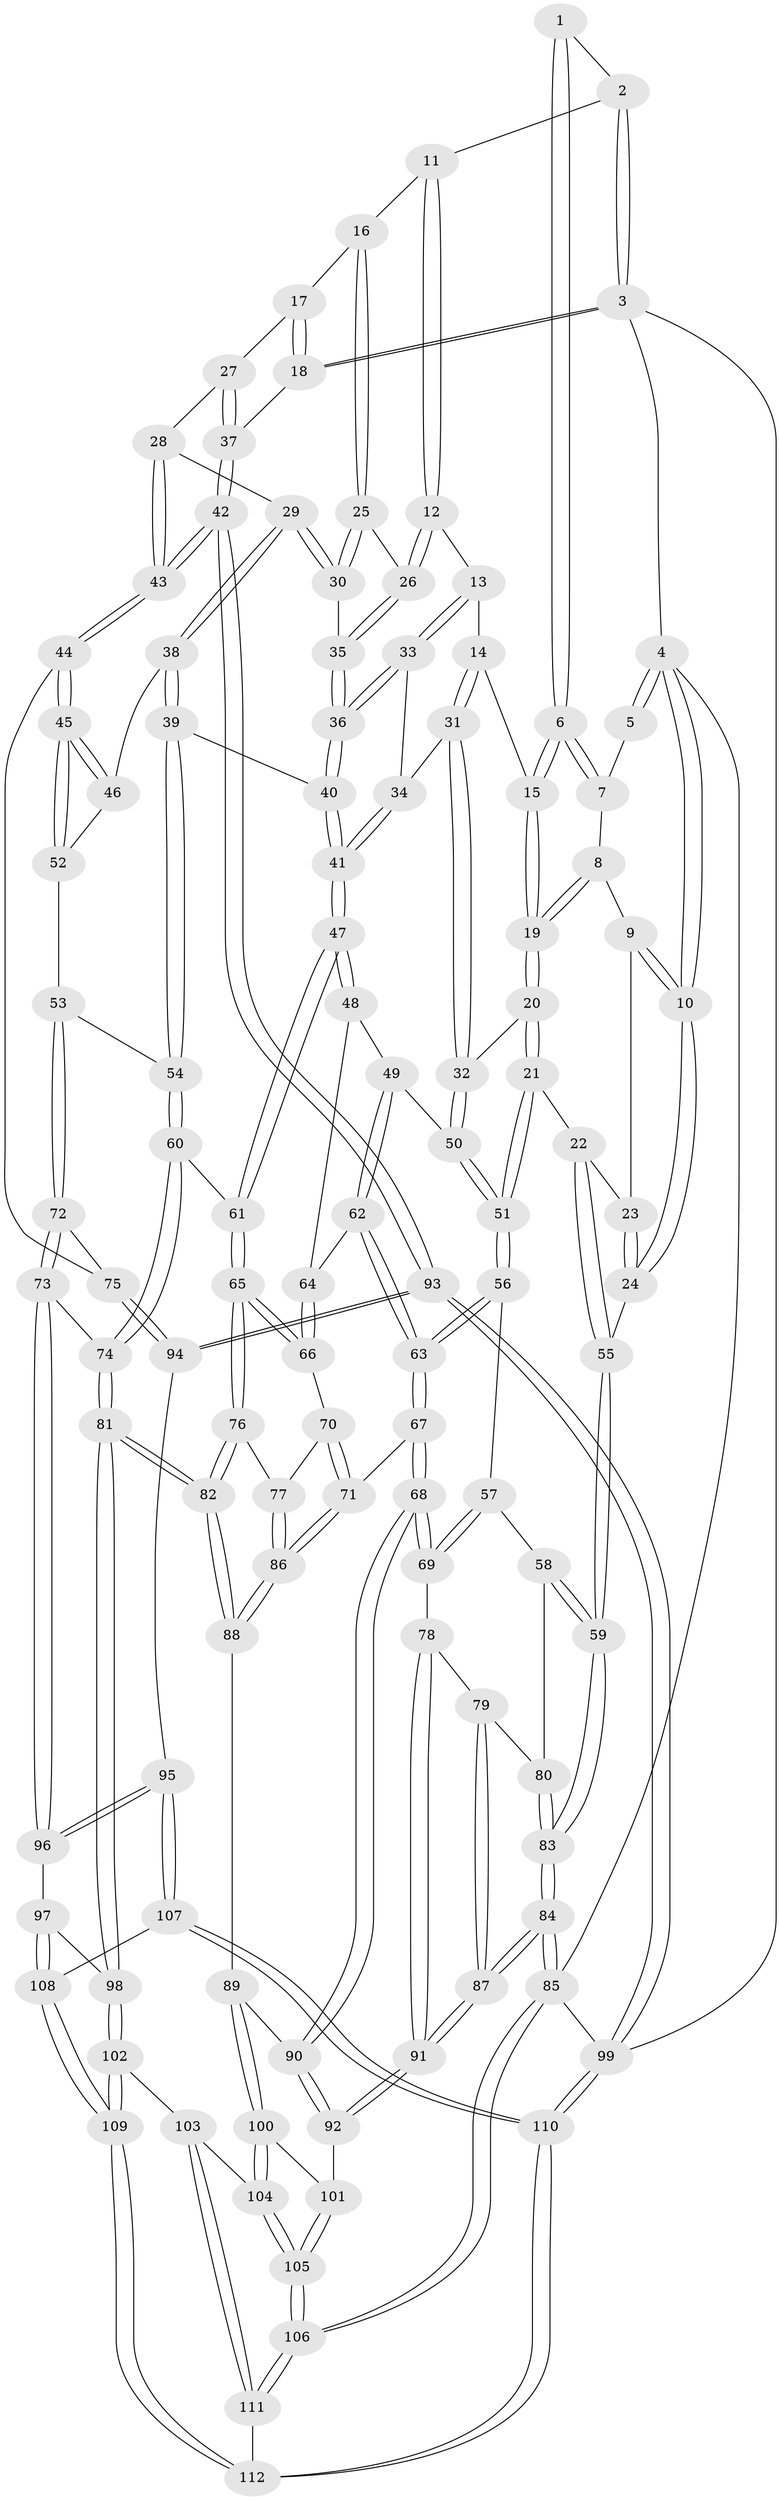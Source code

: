 // Generated by graph-tools (version 1.1) at 2025/51/03/09/25 03:51:10]
// undirected, 112 vertices, 277 edges
graph export_dot {
graph [start="1"]
  node [color=gray90,style=filled];
  1 [pos="+0.4585388801807042+0"];
  2 [pos="+0.6402397288873479+0"];
  3 [pos="+1+0"];
  4 [pos="+0+0"];
  5 [pos="+0.17764557981259332+0"];
  6 [pos="+0.3760909627783794+0.07966570942335753"];
  7 [pos="+0.18925761239724645+0"];
  8 [pos="+0.1854288831446276+0"];
  9 [pos="+0.061315482710180086+0.07117830067653745"];
  10 [pos="+0+0"];
  11 [pos="+0.6416011367625768+0"];
  12 [pos="+0.585902016974147+0.09176915786022176"];
  13 [pos="+0.529895301854659+0.12843165215549673"];
  14 [pos="+0.4436049502865999+0.1393631085112918"];
  15 [pos="+0.37704065128914815+0.08948982553054279"];
  16 [pos="+0.8089308524877863+0.10430729558035702"];
  17 [pos="+0.866365612953042+0.09011800565542359"];
  18 [pos="+1+0"];
  19 [pos="+0.2149790816568753+0.18563094214176423"];
  20 [pos="+0.20885999296806085+0.20296918981127574"];
  21 [pos="+0.07467894757363354+0.2804826134985"];
  22 [pos="+0.05991583785976558+0.28051974635800814"];
  23 [pos="+0.05696339893672917+0.09762472326363437"];
  24 [pos="+0+0"];
  25 [pos="+0.779907239803574+0.18976203674172393"];
  26 [pos="+0.6637813873743397+0.18156514977916427"];
  27 [pos="+0.9850199676303835+0.21979605378512718"];
  28 [pos="+0.8619876862006672+0.2797570871935378"];
  29 [pos="+0.8432991071121873+0.280730742836695"];
  30 [pos="+0.8355715713893448+0.2717719155217012"];
  31 [pos="+0.38288855156962204+0.2950224468570628"];
  32 [pos="+0.36865185170584774+0.29972774477974534"];
  33 [pos="+0.5264750963555477+0.27583354316898445"];
  34 [pos="+0.431154360844171+0.3077216363378417"];
  35 [pos="+0.6291196035779798+0.2924438009184407"];
  36 [pos="+0.615561145620928+0.3187506977359588"];
  37 [pos="+1+0.16401527605244312"];
  38 [pos="+0.8038757747436985+0.3490121375667607"];
  39 [pos="+0.7016349003207105+0.3942849480954476"];
  40 [pos="+0.6237239462036399+0.35342548832016557"];
  41 [pos="+0.5265061439251717+0.4472720594828257"];
  42 [pos="+1+0.6000022714294114"];
  43 [pos="+1+0.5885347782171795"];
  44 [pos="+1+0.5850011728597282"];
  45 [pos="+0.9180017460316978+0.52224035601286"];
  46 [pos="+0.8296805920661736+0.41012475777339197"];
  47 [pos="+0.5165211126661537+0.4830425196120333"];
  48 [pos="+0.4039490477118752+0.4539512114640749"];
  49 [pos="+0.361850451203816+0.4306691732143203"];
  50 [pos="+0.3348519753013749+0.4062410759249558"];
  51 [pos="+0.2285130102518326+0.46391381809868293"];
  52 [pos="+0.7631205998943732+0.5027954243990573"];
  53 [pos="+0.7274365363578835+0.5094973827846084"];
  54 [pos="+0.7065040866255868+0.4890876479319233"];
  55 [pos="+0+0.3500362591824794"];
  56 [pos="+0.22845565983307964+0.4643169185833816"];
  57 [pos="+0.1398343448284326+0.5104128650109551"];
  58 [pos="+0.02962985893546816+0.5291989203434894"];
  59 [pos="+0+0.4121403779298038"];
  60 [pos="+0.5793455455027192+0.5374871949667971"];
  61 [pos="+0.5251906404756475+0.5188024191446994"];
  62 [pos="+0.35753444467807666+0.542858788688895"];
  63 [pos="+0.26164621835322144+0.5788591250888357"];
  64 [pos="+0.38193300736513547+0.5445765871690669"];
  65 [pos="+0.497849443832245+0.5568646254299278"];
  66 [pos="+0.4196171423472061+0.5627617523123267"];
  67 [pos="+0.25991564938854944+0.5945342199718503"];
  68 [pos="+0.23296070875514394+0.6194550611543344"];
  69 [pos="+0.13722887956153812+0.6330264500167084"];
  70 [pos="+0.39541107913547047+0.5938662976651252"];
  71 [pos="+0.2983861145977658+0.6212084685919269"];
  72 [pos="+0.7505717182994205+0.6743903254110736"];
  73 [pos="+0.7357477914958693+0.6878516568815198"];
  74 [pos="+0.6830019335040982+0.6913848696581149"];
  75 [pos="+0.8275747002048068+0.6551358716590217"];
  76 [pos="+0.4896891327156051+0.636322276609219"];
  77 [pos="+0.3982746263014133+0.6506114862632628"];
  78 [pos="+0.13473772510918075+0.6339162841692777"];
  79 [pos="+0.10652090994123656+0.6266017058221649"];
  80 [pos="+0.09458143285583916+0.6193718427587345"];
  81 [pos="+0.5480688958232318+0.7749740998082416"];
  82 [pos="+0.5336427874398519+0.766686874588918"];
  83 [pos="+0+0.8473000718580752"];
  84 [pos="+0+1"];
  85 [pos="+0+1"];
  86 [pos="+0.35326950214126657+0.6802626396286351"];
  87 [pos="+0+0.9853433072305882"];
  88 [pos="+0.36927418840872184+0.7770752732293544"];
  89 [pos="+0.3646175584609393+0.7812619177499814"];
  90 [pos="+0.2296551213471467+0.7492839168625974"];
  91 [pos="+0.12409948741077599+0.818372445820463"];
  92 [pos="+0.14298707156186338+0.8132661108189592"];
  93 [pos="+1+0.8034545602041722"];
  94 [pos="+0.8947447901227064+0.8427449440593912"];
  95 [pos="+0.8076240831210424+0.8664196380797033"];
  96 [pos="+0.7595482853757743+0.7610300604422284"];
  97 [pos="+0.6470932795844302+0.8750478494692793"];
  98 [pos="+0.5560523951967046+0.8183456170223713"];
  99 [pos="+1+1"];
  100 [pos="+0.35714809283215593+0.8075646358429883"];
  101 [pos="+0.2254887710346774+0.8483514486039005"];
  102 [pos="+0.5412088060010327+0.857318635530851"];
  103 [pos="+0.4829275110086432+0.9278363721590529"];
  104 [pos="+0.353879790590815+0.8530370181829664"];
  105 [pos="+0.31180440355864547+0.943594280672687"];
  106 [pos="+0.2801905282801127+1"];
  107 [pos="+0.8017707266490409+0.878415400148607"];
  108 [pos="+0.7024890946627571+0.9230141959648269"];
  109 [pos="+0.6500835801454865+1"];
  110 [pos="+1+1"];
  111 [pos="+0.3959601138655524+1"];
  112 [pos="+0.6379017585976802+1"];
  1 -- 2;
  1 -- 6;
  1 -- 6;
  2 -- 3;
  2 -- 3;
  2 -- 11;
  3 -- 4;
  3 -- 18;
  3 -- 18;
  3 -- 99;
  4 -- 5;
  4 -- 5;
  4 -- 10;
  4 -- 10;
  4 -- 85;
  5 -- 7;
  6 -- 7;
  6 -- 7;
  6 -- 15;
  6 -- 15;
  7 -- 8;
  8 -- 9;
  8 -- 19;
  8 -- 19;
  9 -- 10;
  9 -- 10;
  9 -- 23;
  10 -- 24;
  10 -- 24;
  11 -- 12;
  11 -- 12;
  11 -- 16;
  12 -- 13;
  12 -- 26;
  12 -- 26;
  13 -- 14;
  13 -- 33;
  13 -- 33;
  14 -- 15;
  14 -- 31;
  14 -- 31;
  15 -- 19;
  15 -- 19;
  16 -- 17;
  16 -- 25;
  16 -- 25;
  17 -- 18;
  17 -- 18;
  17 -- 27;
  18 -- 37;
  19 -- 20;
  19 -- 20;
  20 -- 21;
  20 -- 21;
  20 -- 32;
  21 -- 22;
  21 -- 51;
  21 -- 51;
  22 -- 23;
  22 -- 55;
  22 -- 55;
  23 -- 24;
  23 -- 24;
  24 -- 55;
  25 -- 26;
  25 -- 30;
  25 -- 30;
  26 -- 35;
  26 -- 35;
  27 -- 28;
  27 -- 37;
  27 -- 37;
  28 -- 29;
  28 -- 43;
  28 -- 43;
  29 -- 30;
  29 -- 30;
  29 -- 38;
  29 -- 38;
  30 -- 35;
  31 -- 32;
  31 -- 32;
  31 -- 34;
  32 -- 50;
  32 -- 50;
  33 -- 34;
  33 -- 36;
  33 -- 36;
  34 -- 41;
  34 -- 41;
  35 -- 36;
  35 -- 36;
  36 -- 40;
  36 -- 40;
  37 -- 42;
  37 -- 42;
  38 -- 39;
  38 -- 39;
  38 -- 46;
  39 -- 40;
  39 -- 54;
  39 -- 54;
  40 -- 41;
  40 -- 41;
  41 -- 47;
  41 -- 47;
  42 -- 43;
  42 -- 43;
  42 -- 93;
  42 -- 93;
  43 -- 44;
  43 -- 44;
  44 -- 45;
  44 -- 45;
  44 -- 75;
  45 -- 46;
  45 -- 46;
  45 -- 52;
  45 -- 52;
  46 -- 52;
  47 -- 48;
  47 -- 48;
  47 -- 61;
  47 -- 61;
  48 -- 49;
  48 -- 64;
  49 -- 50;
  49 -- 62;
  49 -- 62;
  50 -- 51;
  50 -- 51;
  51 -- 56;
  51 -- 56;
  52 -- 53;
  53 -- 54;
  53 -- 72;
  53 -- 72;
  54 -- 60;
  54 -- 60;
  55 -- 59;
  55 -- 59;
  56 -- 57;
  56 -- 63;
  56 -- 63;
  57 -- 58;
  57 -- 69;
  57 -- 69;
  58 -- 59;
  58 -- 59;
  58 -- 80;
  59 -- 83;
  59 -- 83;
  60 -- 61;
  60 -- 74;
  60 -- 74;
  61 -- 65;
  61 -- 65;
  62 -- 63;
  62 -- 63;
  62 -- 64;
  63 -- 67;
  63 -- 67;
  64 -- 66;
  64 -- 66;
  65 -- 66;
  65 -- 66;
  65 -- 76;
  65 -- 76;
  66 -- 70;
  67 -- 68;
  67 -- 68;
  67 -- 71;
  68 -- 69;
  68 -- 69;
  68 -- 90;
  68 -- 90;
  69 -- 78;
  70 -- 71;
  70 -- 71;
  70 -- 77;
  71 -- 86;
  71 -- 86;
  72 -- 73;
  72 -- 73;
  72 -- 75;
  73 -- 74;
  73 -- 96;
  73 -- 96;
  74 -- 81;
  74 -- 81;
  75 -- 94;
  75 -- 94;
  76 -- 77;
  76 -- 82;
  76 -- 82;
  77 -- 86;
  77 -- 86;
  78 -- 79;
  78 -- 91;
  78 -- 91;
  79 -- 80;
  79 -- 87;
  79 -- 87;
  80 -- 83;
  80 -- 83;
  81 -- 82;
  81 -- 82;
  81 -- 98;
  81 -- 98;
  82 -- 88;
  82 -- 88;
  83 -- 84;
  83 -- 84;
  84 -- 85;
  84 -- 85;
  84 -- 87;
  84 -- 87;
  85 -- 106;
  85 -- 106;
  85 -- 99;
  86 -- 88;
  86 -- 88;
  87 -- 91;
  87 -- 91;
  88 -- 89;
  89 -- 90;
  89 -- 100;
  89 -- 100;
  90 -- 92;
  90 -- 92;
  91 -- 92;
  91 -- 92;
  92 -- 101;
  93 -- 94;
  93 -- 94;
  93 -- 99;
  93 -- 99;
  94 -- 95;
  95 -- 96;
  95 -- 96;
  95 -- 107;
  95 -- 107;
  96 -- 97;
  97 -- 98;
  97 -- 108;
  97 -- 108;
  98 -- 102;
  98 -- 102;
  99 -- 110;
  99 -- 110;
  100 -- 101;
  100 -- 104;
  100 -- 104;
  101 -- 105;
  101 -- 105;
  102 -- 103;
  102 -- 109;
  102 -- 109;
  103 -- 104;
  103 -- 111;
  103 -- 111;
  104 -- 105;
  104 -- 105;
  105 -- 106;
  105 -- 106;
  106 -- 111;
  106 -- 111;
  107 -- 108;
  107 -- 110;
  107 -- 110;
  108 -- 109;
  108 -- 109;
  109 -- 112;
  109 -- 112;
  110 -- 112;
  110 -- 112;
  111 -- 112;
}
